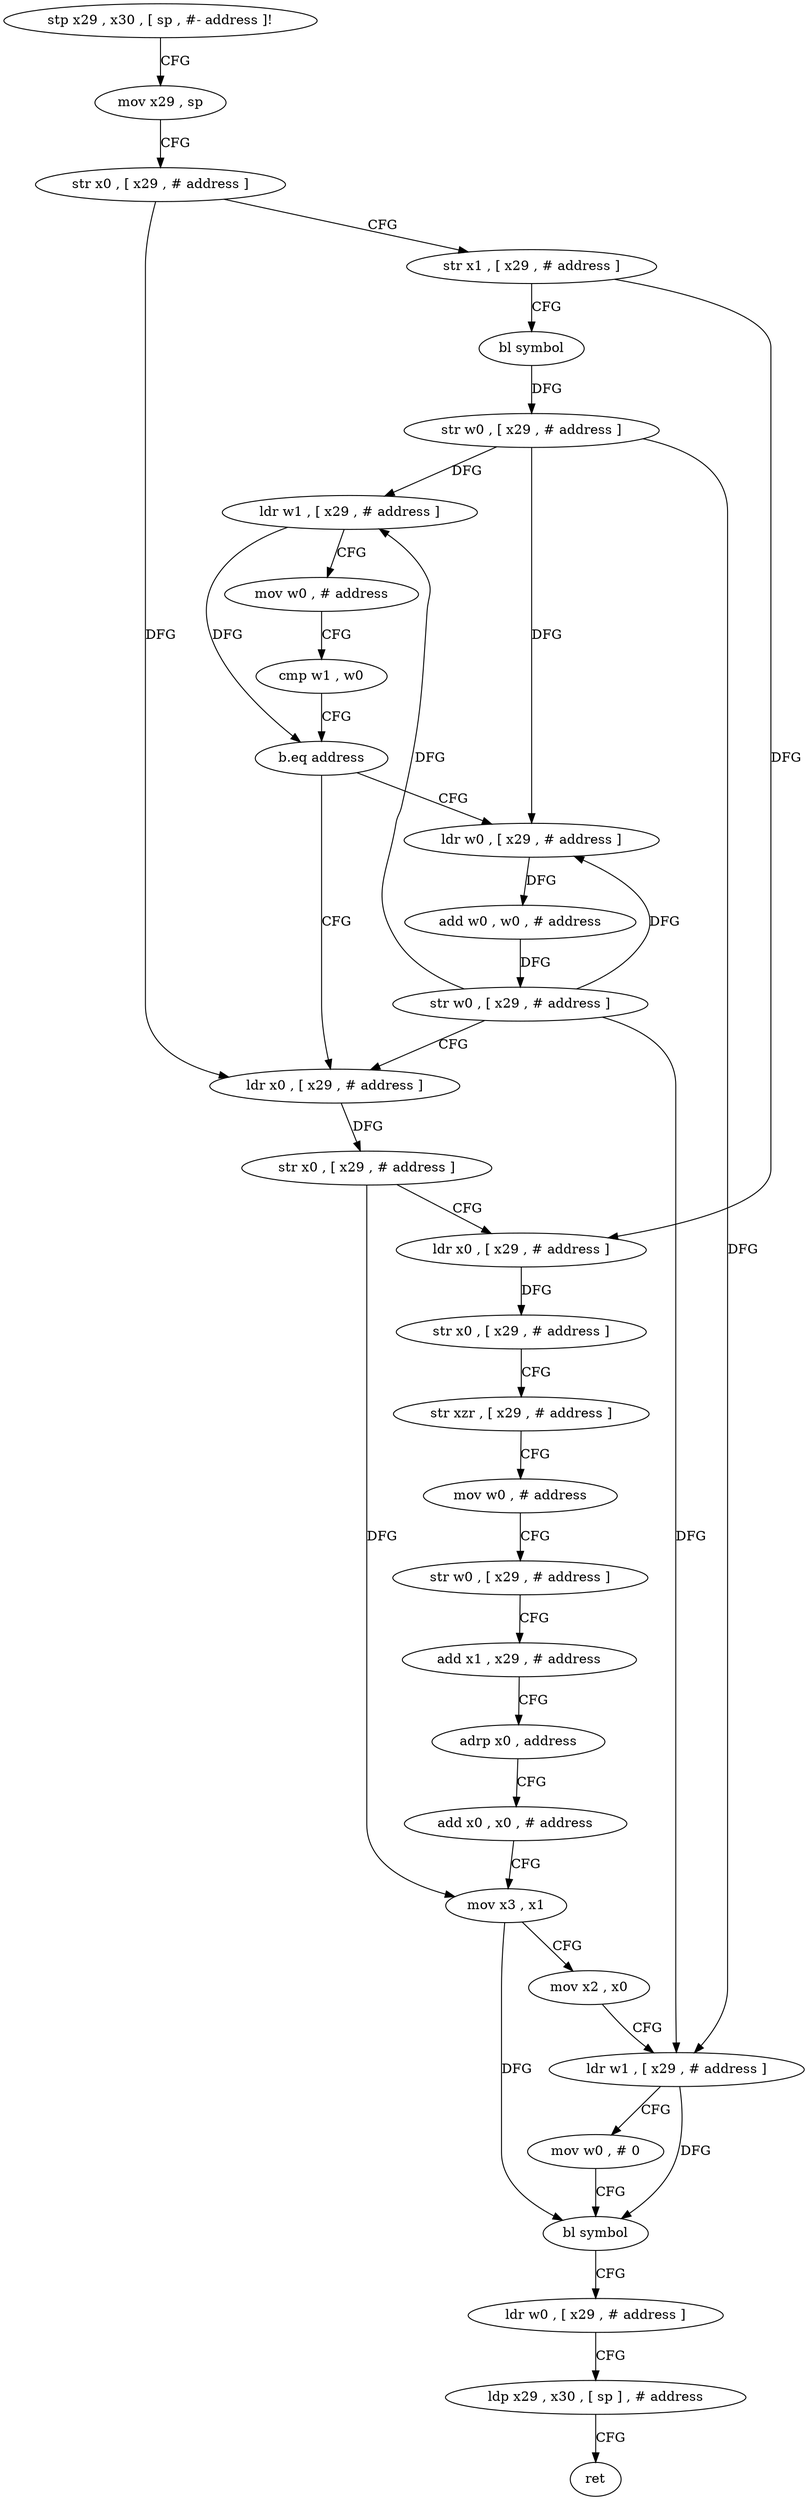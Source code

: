 digraph "func" {
"4290520" [label = "stp x29 , x30 , [ sp , #- address ]!" ]
"4290524" [label = "mov x29 , sp" ]
"4290528" [label = "str x0 , [ x29 , # address ]" ]
"4290532" [label = "str x1 , [ x29 , # address ]" ]
"4290536" [label = "bl symbol" ]
"4290540" [label = "str w0 , [ x29 , # address ]" ]
"4290544" [label = "ldr w1 , [ x29 , # address ]" ]
"4290548" [label = "mov w0 , # address" ]
"4290552" [label = "cmp w1 , w0" ]
"4290556" [label = "b.eq address" ]
"4290572" [label = "ldr x0 , [ x29 , # address ]" ]
"4290560" [label = "ldr w0 , [ x29 , # address ]" ]
"4290576" [label = "str x0 , [ x29 , # address ]" ]
"4290580" [label = "ldr x0 , [ x29 , # address ]" ]
"4290584" [label = "str x0 , [ x29 , # address ]" ]
"4290588" [label = "str xzr , [ x29 , # address ]" ]
"4290592" [label = "mov w0 , # address" ]
"4290596" [label = "str w0 , [ x29 , # address ]" ]
"4290600" [label = "add x1 , x29 , # address" ]
"4290604" [label = "adrp x0 , address" ]
"4290608" [label = "add x0 , x0 , # address" ]
"4290612" [label = "mov x3 , x1" ]
"4290616" [label = "mov x2 , x0" ]
"4290620" [label = "ldr w1 , [ x29 , # address ]" ]
"4290624" [label = "mov w0 , # 0" ]
"4290628" [label = "bl symbol" ]
"4290632" [label = "ldr w0 , [ x29 , # address ]" ]
"4290636" [label = "ldp x29 , x30 , [ sp ] , # address" ]
"4290640" [label = "ret" ]
"4290564" [label = "add w0 , w0 , # address" ]
"4290568" [label = "str w0 , [ x29 , # address ]" ]
"4290520" -> "4290524" [ label = "CFG" ]
"4290524" -> "4290528" [ label = "CFG" ]
"4290528" -> "4290532" [ label = "CFG" ]
"4290528" -> "4290572" [ label = "DFG" ]
"4290532" -> "4290536" [ label = "CFG" ]
"4290532" -> "4290580" [ label = "DFG" ]
"4290536" -> "4290540" [ label = "DFG" ]
"4290540" -> "4290544" [ label = "DFG" ]
"4290540" -> "4290620" [ label = "DFG" ]
"4290540" -> "4290560" [ label = "DFG" ]
"4290544" -> "4290548" [ label = "CFG" ]
"4290544" -> "4290556" [ label = "DFG" ]
"4290548" -> "4290552" [ label = "CFG" ]
"4290552" -> "4290556" [ label = "CFG" ]
"4290556" -> "4290572" [ label = "CFG" ]
"4290556" -> "4290560" [ label = "CFG" ]
"4290572" -> "4290576" [ label = "DFG" ]
"4290560" -> "4290564" [ label = "DFG" ]
"4290576" -> "4290580" [ label = "CFG" ]
"4290576" -> "4290612" [ label = "DFG" ]
"4290580" -> "4290584" [ label = "DFG" ]
"4290584" -> "4290588" [ label = "CFG" ]
"4290588" -> "4290592" [ label = "CFG" ]
"4290592" -> "4290596" [ label = "CFG" ]
"4290596" -> "4290600" [ label = "CFG" ]
"4290600" -> "4290604" [ label = "CFG" ]
"4290604" -> "4290608" [ label = "CFG" ]
"4290608" -> "4290612" [ label = "CFG" ]
"4290612" -> "4290616" [ label = "CFG" ]
"4290612" -> "4290628" [ label = "DFG" ]
"4290616" -> "4290620" [ label = "CFG" ]
"4290620" -> "4290624" [ label = "CFG" ]
"4290620" -> "4290628" [ label = "DFG" ]
"4290624" -> "4290628" [ label = "CFG" ]
"4290628" -> "4290632" [ label = "CFG" ]
"4290632" -> "4290636" [ label = "CFG" ]
"4290636" -> "4290640" [ label = "CFG" ]
"4290564" -> "4290568" [ label = "DFG" ]
"4290568" -> "4290572" [ label = "CFG" ]
"4290568" -> "4290544" [ label = "DFG" ]
"4290568" -> "4290620" [ label = "DFG" ]
"4290568" -> "4290560" [ label = "DFG" ]
}
